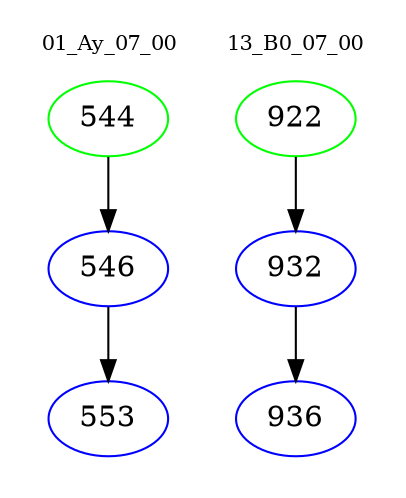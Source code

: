 digraph{
subgraph cluster_0 {
color = white
label = "01_Ay_07_00";
fontsize=10;
T0_544 [label="544", color="green"]
T0_544 -> T0_546 [color="black"]
T0_546 [label="546", color="blue"]
T0_546 -> T0_553 [color="black"]
T0_553 [label="553", color="blue"]
}
subgraph cluster_1 {
color = white
label = "13_B0_07_00";
fontsize=10;
T1_922 [label="922", color="green"]
T1_922 -> T1_932 [color="black"]
T1_932 [label="932", color="blue"]
T1_932 -> T1_936 [color="black"]
T1_936 [label="936", color="blue"]
}
}
